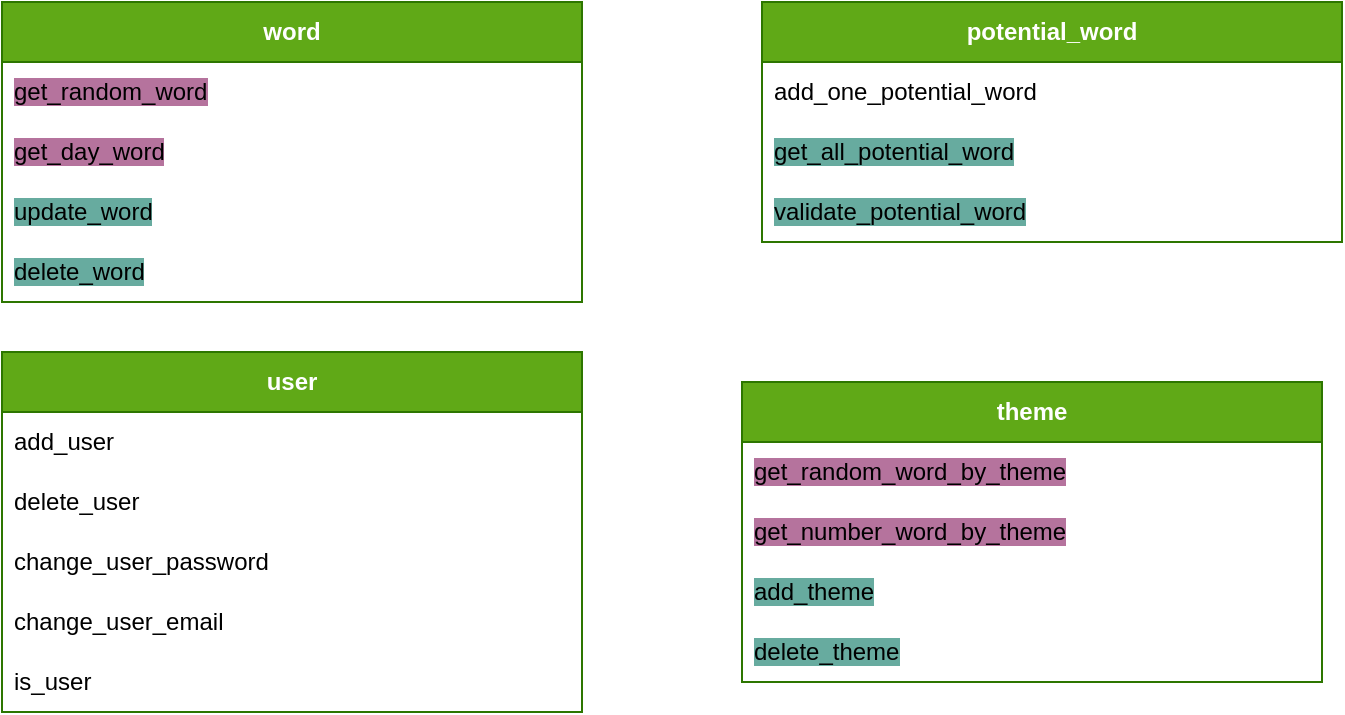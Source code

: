 <mxfile>
    <diagram id="C5RBs43oDa-KdzZeNtuy" name="Page-1">
        <mxGraphModel dx="713" dy="520" grid="1" gridSize="10" guides="1" tooltips="1" connect="1" arrows="1" fold="1" page="1" pageScale="1" pageWidth="827" pageHeight="1169" math="0" shadow="0">
            <root>
                <mxCell id="WIyWlLk6GJQsqaUBKTNV-0"/>
                <mxCell id="WIyWlLk6GJQsqaUBKTNV-1" parent="WIyWlLk6GJQsqaUBKTNV-0"/>
                <mxCell id="v3FP0j8TTnVcQzOzM6Bb-3" value="&lt;strong&gt;word&lt;/strong&gt;" style="swimlane;fontStyle=0;childLayout=stackLayout;horizontal=1;startSize=30;horizontalStack=0;resizeParent=1;resizeParentMax=0;resizeLast=0;collapsible=1;marginBottom=0;whiteSpace=wrap;html=1;fillColor=#60a917;strokeColor=#2D7600;fontColor=#ffffff;" vertex="1" parent="WIyWlLk6GJQsqaUBKTNV-1">
                    <mxGeometry x="80" y="40" width="290" height="150" as="geometry"/>
                </mxCell>
                <mxCell id="v3FP0j8TTnVcQzOzM6Bb-4" value="&lt;span style=&quot;background-color: rgb(181, 115, 157);&quot;&gt;get_random_word&lt;/span&gt;" style="text;strokeColor=none;fillColor=none;align=left;verticalAlign=middle;spacingLeft=4;spacingRight=4;overflow=hidden;points=[[0,0.5],[1,0.5]];portConstraint=eastwest;rotatable=0;whiteSpace=wrap;html=1;" vertex="1" parent="v3FP0j8TTnVcQzOzM6Bb-3">
                    <mxGeometry y="30" width="290" height="30" as="geometry"/>
                </mxCell>
                <mxCell id="v3FP0j8TTnVcQzOzM6Bb-29" value="&lt;span style=&quot;background-color: rgb(181, 115, 157);&quot;&gt;get_day_word&lt;/span&gt;" style="text;strokeColor=none;fillColor=none;align=left;verticalAlign=middle;spacingLeft=4;spacingRight=4;overflow=hidden;points=[[0,0.5],[1,0.5]];portConstraint=eastwest;rotatable=0;whiteSpace=wrap;html=1;" vertex="1" parent="v3FP0j8TTnVcQzOzM6Bb-3">
                    <mxGeometry y="60" width="290" height="30" as="geometry"/>
                </mxCell>
                <mxCell id="v3FP0j8TTnVcQzOzM6Bb-31" value="&lt;div&gt;&lt;span style=&quot;background-color: rgb(103, 171, 159);&quot;&gt;update_word&lt;/span&gt;&lt;/div&gt;" style="text;strokeColor=none;fillColor=none;align=left;verticalAlign=middle;spacingLeft=4;spacingRight=4;overflow=hidden;points=[[0,0.5],[1,0.5]];portConstraint=eastwest;rotatable=0;whiteSpace=wrap;html=1;" vertex="1" parent="v3FP0j8TTnVcQzOzM6Bb-3">
                    <mxGeometry y="90" width="290" height="30" as="geometry"/>
                </mxCell>
                <mxCell id="v3FP0j8TTnVcQzOzM6Bb-5" value="&lt;div&gt;&lt;span style=&quot;background-color: rgb(103, 171, 159);&quot;&gt;delete_word&lt;/span&gt;&lt;/div&gt;" style="text;strokeColor=none;fillColor=none;align=left;verticalAlign=middle;spacingLeft=4;spacingRight=4;overflow=hidden;points=[[0,0.5],[1,0.5]];portConstraint=eastwest;rotatable=0;whiteSpace=wrap;html=1;" vertex="1" parent="v3FP0j8TTnVcQzOzM6Bb-3">
                    <mxGeometry y="120" width="290" height="30" as="geometry"/>
                </mxCell>
                <mxCell id="v3FP0j8TTnVcQzOzM6Bb-11" value="&lt;strong&gt;user&lt;/strong&gt;" style="swimlane;fontStyle=0;childLayout=stackLayout;horizontal=1;startSize=30;horizontalStack=0;resizeParent=1;resizeParentMax=0;resizeLast=0;collapsible=1;marginBottom=0;whiteSpace=wrap;html=1;fillColor=#60a917;strokeColor=#2D7600;fontColor=#ffffff;" vertex="1" parent="WIyWlLk6GJQsqaUBKTNV-1">
                    <mxGeometry x="80" y="215" width="290" height="180" as="geometry"/>
                </mxCell>
                <mxCell id="v3FP0j8TTnVcQzOzM6Bb-12" value="add_user" style="text;strokeColor=none;fillColor=none;align=left;verticalAlign=middle;spacingLeft=4;spacingRight=4;overflow=hidden;points=[[0,0.5],[1,0.5]];portConstraint=eastwest;rotatable=0;whiteSpace=wrap;html=1;" vertex="1" parent="v3FP0j8TTnVcQzOzM6Bb-11">
                    <mxGeometry y="30" width="290" height="30" as="geometry"/>
                </mxCell>
                <mxCell id="v3FP0j8TTnVcQzOzM6Bb-13" value="delete_user" style="text;strokeColor=none;fillColor=none;align=left;verticalAlign=middle;spacingLeft=4;spacingRight=4;overflow=hidden;points=[[0,0.5],[1,0.5]];portConstraint=eastwest;rotatable=0;whiteSpace=wrap;html=1;" vertex="1" parent="v3FP0j8TTnVcQzOzM6Bb-11">
                    <mxGeometry y="60" width="290" height="30" as="geometry"/>
                </mxCell>
                <mxCell id="v3FP0j8TTnVcQzOzM6Bb-14" value="change_user_password" style="text;strokeColor=none;fillColor=none;align=left;verticalAlign=middle;spacingLeft=4;spacingRight=4;overflow=hidden;points=[[0,0.5],[1,0.5]];portConstraint=eastwest;rotatable=0;whiteSpace=wrap;html=1;" vertex="1" parent="v3FP0j8TTnVcQzOzM6Bb-11">
                    <mxGeometry y="90" width="290" height="30" as="geometry"/>
                </mxCell>
                <mxCell id="v3FP0j8TTnVcQzOzM6Bb-15" value="change_user_email" style="text;strokeColor=none;fillColor=none;align=left;verticalAlign=middle;spacingLeft=4;spacingRight=4;overflow=hidden;points=[[0,0.5],[1,0.5]];portConstraint=eastwest;rotatable=0;whiteSpace=wrap;html=1;" vertex="1" parent="v3FP0j8TTnVcQzOzM6Bb-11">
                    <mxGeometry y="120" width="290" height="30" as="geometry"/>
                </mxCell>
                <mxCell id="v3FP0j8TTnVcQzOzM6Bb-16" value="is_user" style="text;strokeColor=none;fillColor=none;align=left;verticalAlign=middle;spacingLeft=4;spacingRight=4;overflow=hidden;points=[[0,0.5],[1,0.5]];portConstraint=eastwest;rotatable=0;whiteSpace=wrap;html=1;" vertex="1" parent="v3FP0j8TTnVcQzOzM6Bb-11">
                    <mxGeometry y="150" width="290" height="30" as="geometry"/>
                </mxCell>
                <mxCell id="v3FP0j8TTnVcQzOzM6Bb-19" value="&lt;strong&gt;potential_word&lt;/strong&gt;" style="swimlane;fontStyle=0;childLayout=stackLayout;horizontal=1;startSize=30;horizontalStack=0;resizeParent=1;resizeParentMax=0;resizeLast=0;collapsible=1;marginBottom=0;whiteSpace=wrap;html=1;fillColor=#60a917;strokeColor=#2D7600;fontColor=#ffffff;" vertex="1" parent="WIyWlLk6GJQsqaUBKTNV-1">
                    <mxGeometry x="460" y="40" width="290" height="120" as="geometry"/>
                </mxCell>
                <mxCell id="v3FP0j8TTnVcQzOzM6Bb-21" value="add_one_potential_word" style="text;strokeColor=none;fillColor=none;align=left;verticalAlign=middle;spacingLeft=4;spacingRight=4;overflow=hidden;points=[[0,0.5],[1,0.5]];portConstraint=eastwest;rotatable=0;whiteSpace=wrap;html=1;" vertex="1" parent="v3FP0j8TTnVcQzOzM6Bb-19">
                    <mxGeometry y="30" width="290" height="30" as="geometry"/>
                </mxCell>
                <mxCell id="v3FP0j8TTnVcQzOzM6Bb-20" value="&lt;span style=&quot;background-color: rgb(103, 171, 159);&quot;&gt;get_all_potential_word&lt;/span&gt;" style="text;strokeColor=none;fillColor=none;align=left;verticalAlign=middle;spacingLeft=4;spacingRight=4;overflow=hidden;points=[[0,0.5],[1,0.5]];portConstraint=eastwest;rotatable=0;whiteSpace=wrap;html=1;" vertex="1" parent="v3FP0j8TTnVcQzOzM6Bb-19">
                    <mxGeometry y="60" width="290" height="30" as="geometry"/>
                </mxCell>
                <mxCell id="v3FP0j8TTnVcQzOzM6Bb-22" value="&lt;span style=&quot;background-color: rgb(103, 171, 159);&quot;&gt;validate_potential_word&lt;/span&gt;" style="text;strokeColor=none;fillColor=none;align=left;verticalAlign=middle;spacingLeft=4;spacingRight=4;overflow=hidden;points=[[0,0.5],[1,0.5]];portConstraint=eastwest;rotatable=0;whiteSpace=wrap;html=1;" vertex="1" parent="v3FP0j8TTnVcQzOzM6Bb-19">
                    <mxGeometry y="90" width="290" height="30" as="geometry"/>
                </mxCell>
                <mxCell id="v3FP0j8TTnVcQzOzM6Bb-32" value="&lt;strong&gt;theme&lt;/strong&gt;" style="swimlane;fontStyle=0;childLayout=stackLayout;horizontal=1;startSize=30;horizontalStack=0;resizeParent=1;resizeParentMax=0;resizeLast=0;collapsible=1;marginBottom=0;whiteSpace=wrap;html=1;fillColor=#60a917;strokeColor=#2D7600;fontColor=#ffffff;" vertex="1" parent="WIyWlLk6GJQsqaUBKTNV-1">
                    <mxGeometry x="450" y="230" width="290" height="150" as="geometry"/>
                </mxCell>
                <mxCell id="v3FP0j8TTnVcQzOzM6Bb-33" value="&lt;span style=&quot;background-color: rgb(181, 115, 157);&quot;&gt;get_random_word_by_theme&lt;/span&gt;" style="text;strokeColor=none;fillColor=none;align=left;verticalAlign=middle;spacingLeft=4;spacingRight=4;overflow=hidden;points=[[0,0.5],[1,0.5]];portConstraint=eastwest;rotatable=0;whiteSpace=wrap;html=1;" vertex="1" parent="v3FP0j8TTnVcQzOzM6Bb-32">
                    <mxGeometry y="30" width="290" height="30" as="geometry"/>
                </mxCell>
                <mxCell id="v3FP0j8TTnVcQzOzM6Bb-34" value="&lt;span style=&quot;background-color: rgb(181, 115, 157);&quot;&gt;get_number_word_by_theme&lt;/span&gt;" style="text;align=left;verticalAlign=middle;spacingLeft=4;spacingRight=4;overflow=hidden;points=[[0,0.5],[1,0.5]];portConstraint=eastwest;rotatable=0;whiteSpace=wrap;html=1;" vertex="1" parent="v3FP0j8TTnVcQzOzM6Bb-32">
                    <mxGeometry y="60" width="290" height="30" as="geometry"/>
                </mxCell>
                <mxCell id="v3FP0j8TTnVcQzOzM6Bb-35" value="&lt;span style=&quot;background-color: rgb(103, 171, 159);&quot;&gt;add_theme&lt;/span&gt;" style="text;strokeColor=none;fillColor=none;align=left;verticalAlign=middle;spacingLeft=4;spacingRight=4;overflow=hidden;points=[[0,0.5],[1,0.5]];portConstraint=eastwest;rotatable=0;whiteSpace=wrap;html=1;" vertex="1" parent="v3FP0j8TTnVcQzOzM6Bb-32">
                    <mxGeometry y="90" width="290" height="30" as="geometry"/>
                </mxCell>
                <mxCell id="v3FP0j8TTnVcQzOzM6Bb-36" value="&lt;div&gt;&lt;span style=&quot;background-color: rgb(103, 171, 159);&quot;&gt;delete_theme&lt;/span&gt;&lt;/div&gt;" style="text;strokeColor=none;fillColor=none;align=left;verticalAlign=middle;spacingLeft=4;spacingRight=4;overflow=hidden;points=[[0,0.5],[1,0.5]];portConstraint=eastwest;rotatable=0;whiteSpace=wrap;html=1;" vertex="1" parent="v3FP0j8TTnVcQzOzM6Bb-32">
                    <mxGeometry y="120" width="290" height="30" as="geometry"/>
                </mxCell>
            </root>
        </mxGraphModel>
    </diagram>
</mxfile>